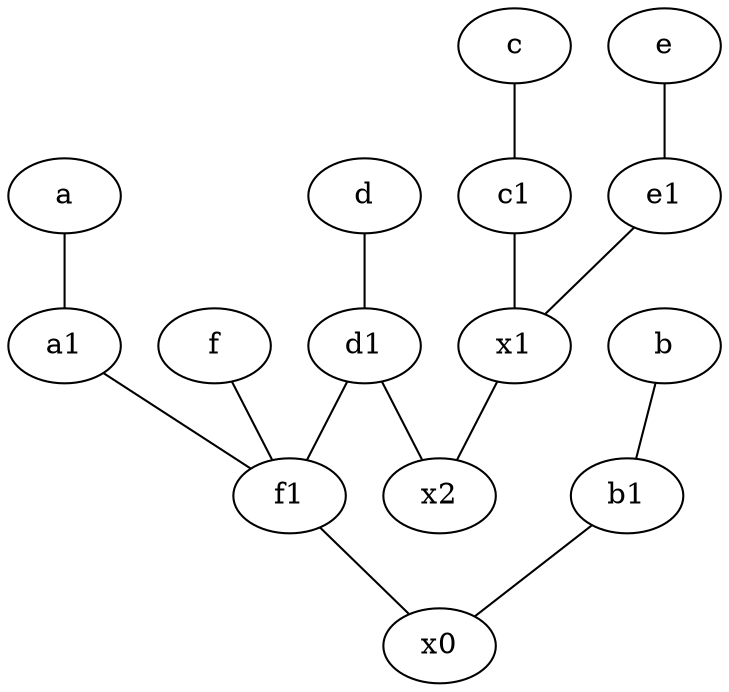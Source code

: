graph {
	node [labelfontsize=50]
	x0 [labelfontsize=50]
	a1 [labelfontsize=50 pos="8,3!"]
	c1 [labelfontsize=50 pos="4.5,3!"]
	e1 [labelfontsize=50 pos="7,7!"]
	d1 [labelfontsize=50 pos="3,5!"]
	b1 [labelfontsize=50 pos="9,4!"]
	f1 [labelfontsize=50 pos="3,8!"]
	d [labelfontsize=50 pos="2,5!"]
	x1 [labelfontsize=50]
	x2 [labelfontsize=50]
	e -- e1
	d1 -- x2
	d -- d1
	a1 -- f1
	b -- b1
	e1 -- x1
	f -- f1
	c -- c1
	x1 -- x2
	c1 -- x1
	b1 -- x0
	f1 -- x0
	d1 -- f1
	a -- a1
}
